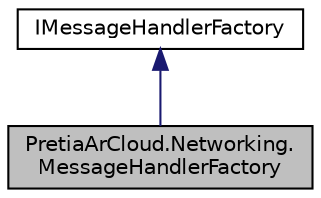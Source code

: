 digraph "PretiaArCloud.Networking.MessageHandlerFactory"
{
 // LATEX_PDF_SIZE
  edge [fontname="Helvetica",fontsize="10",labelfontname="Helvetica",labelfontsize="10"];
  node [fontname="Helvetica",fontsize="10",shape=record];
  Node1 [label="PretiaArCloud.Networking.\lMessageHandlerFactory",height=0.2,width=0.4,color="black", fillcolor="grey75", style="filled", fontcolor="black",tooltip=" "];
  Node2 -> Node1 [dir="back",color="midnightblue",fontsize="10",style="solid",fontname="Helvetica"];
  Node2 [label="IMessageHandlerFactory",height=0.2,width=0.4,color="black", fillcolor="white", style="filled",URL="$interfacePretiaArCloud_1_1Networking_1_1IMessageHandlerFactory.html",tooltip=" "];
}
